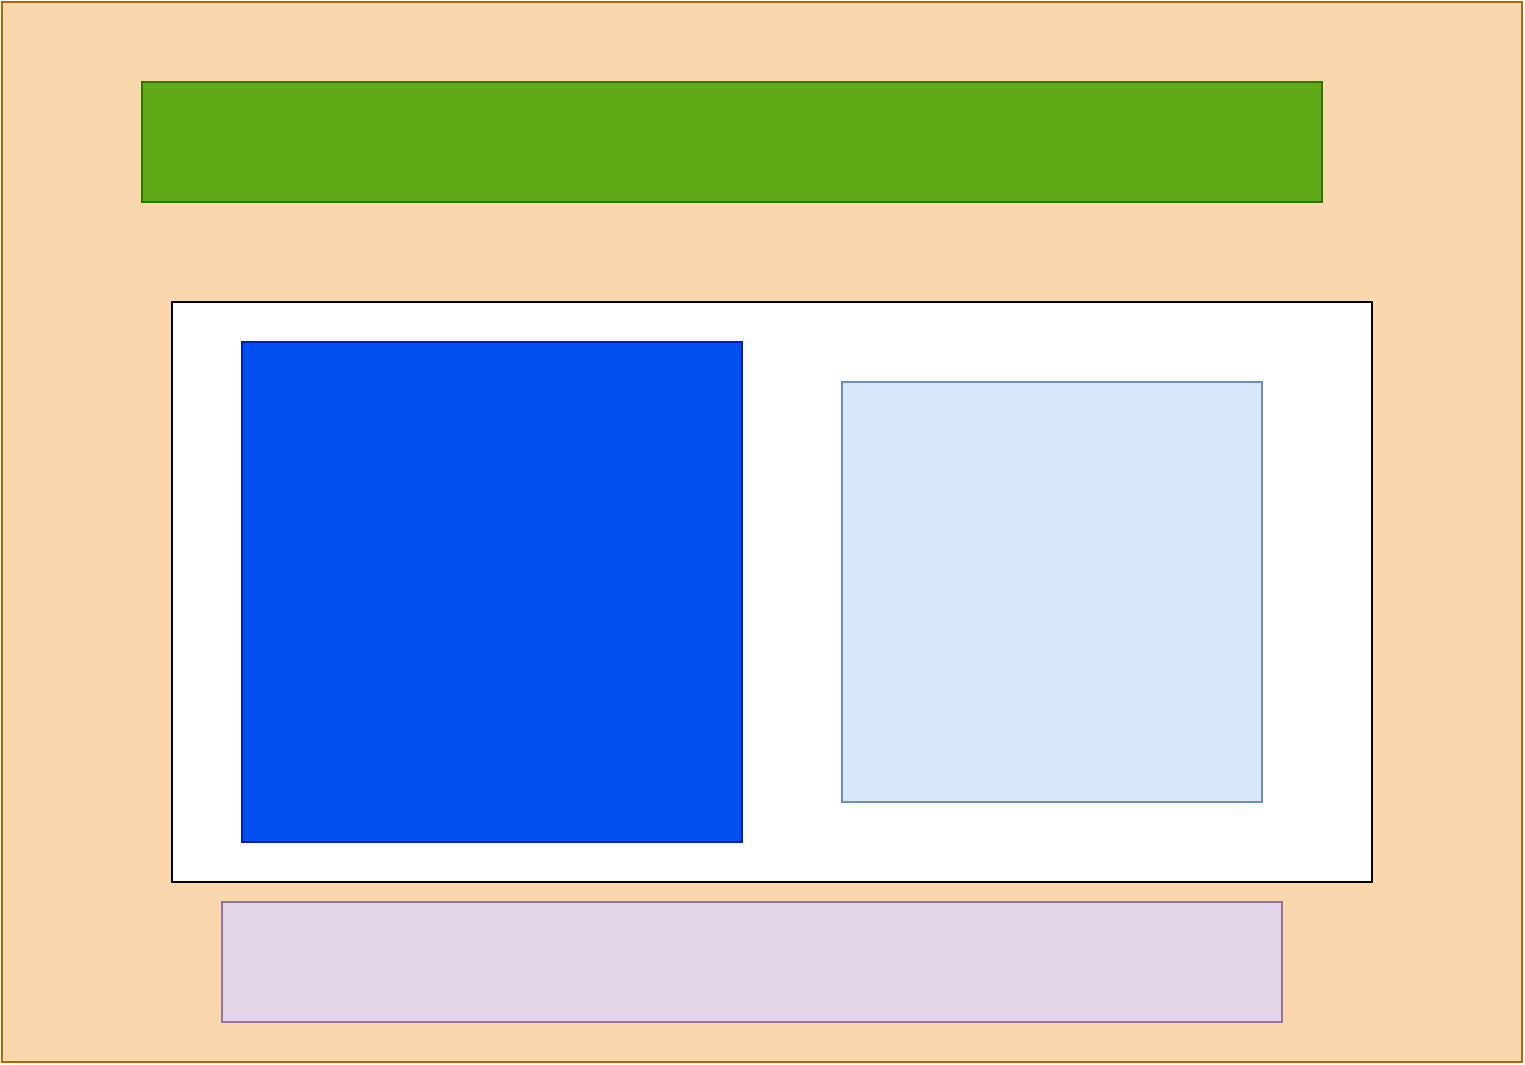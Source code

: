 <mxfile version="13.10.0" type="embed">
    <diagram id="1pLGSY7lZOYUg2IjppGm" name="Page-1">
        <mxGraphModel dx="948" dy="602" grid="1" gridSize="10" guides="1" tooltips="1" connect="1" arrows="1" fold="1" page="1" pageScale="1" pageWidth="850" pageHeight="1100" math="0" shadow="0">
            <root>
                <mxCell id="0"/>
                <mxCell id="1" parent="0"/>
                <mxCell id="2" value="" style="rounded=0;whiteSpace=wrap;html=1;fillColor=#fad7ac;strokeColor=#b46504;" vertex="1" parent="1">
                    <mxGeometry x="40" y="60" width="760" height="530" as="geometry"/>
                </mxCell>
                <mxCell id="3" value="" style="rounded=0;whiteSpace=wrap;html=1;fillColor=#60a917;strokeColor=#2D7600;fontColor=#ffffff;" vertex="1" parent="1">
                    <mxGeometry x="110" y="100" width="590" height="60" as="geometry"/>
                </mxCell>
                <mxCell id="4" value="" style="rounded=0;whiteSpace=wrap;html=1;" vertex="1" parent="1">
                    <mxGeometry x="125" y="210" width="600" height="290" as="geometry"/>
                </mxCell>
                <mxCell id="5" value="" style="whiteSpace=wrap;html=1;aspect=fixed;fillColor=#0050ef;strokeColor=#001DBC;fontColor=#ffffff;" vertex="1" parent="1">
                    <mxGeometry x="160" y="230" width="250" height="250" as="geometry"/>
                </mxCell>
                <mxCell id="6" value="" style="whiteSpace=wrap;html=1;aspect=fixed;fillColor=#dae8fc;strokeColor=#6c8ebf;" vertex="1" parent="1">
                    <mxGeometry x="460" y="250" width="210" height="210" as="geometry"/>
                </mxCell>
                <mxCell id="7" value="" style="rounded=0;whiteSpace=wrap;html=1;fillColor=#e1d5e7;strokeColor=#9673a6;" vertex="1" parent="1">
                    <mxGeometry x="150" y="510" width="530" height="60" as="geometry"/>
                </mxCell>
            </root>
        </mxGraphModel>
    </diagram>
</mxfile>